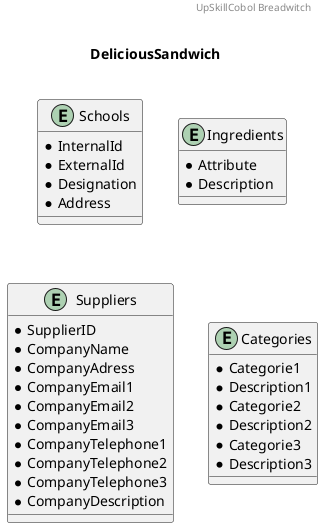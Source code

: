 @startuml
header
UpSkillCobol Breadwitch
endheader

title \nDeliciousSandwich\n
/' This is a Logical data model - see the level of details '/

entity Schools {
  * InternalId
  * ExternalId
  * Designation
  * Address
}

entity Ingredients {
  * Attribute
  * Description
}

entity Suppliers {
  * SupplierID
  * CompanyName
  * CompanyAdress
  * CompanyEmail1
  * CompanyEmail2
  * CompanyEmail3
  * CompanyTelephone1
  * CompanyTelephone2
  * CompanyTelephone3
  * CompanyDescription
}

entity Categories {
  * Categorie1
  * Description1
  * Categorie2
  * Description2
  * Categorie3
  * Description3
}

/' Bibliography:
https://www.visual-paradigm.com/guide/data-modeling/what-is-entity-relationship-diagram/#erd-data-models-logical
https://plantuml.com/ie-diagram
https://plantuml.com/commons
'/

@enduml
